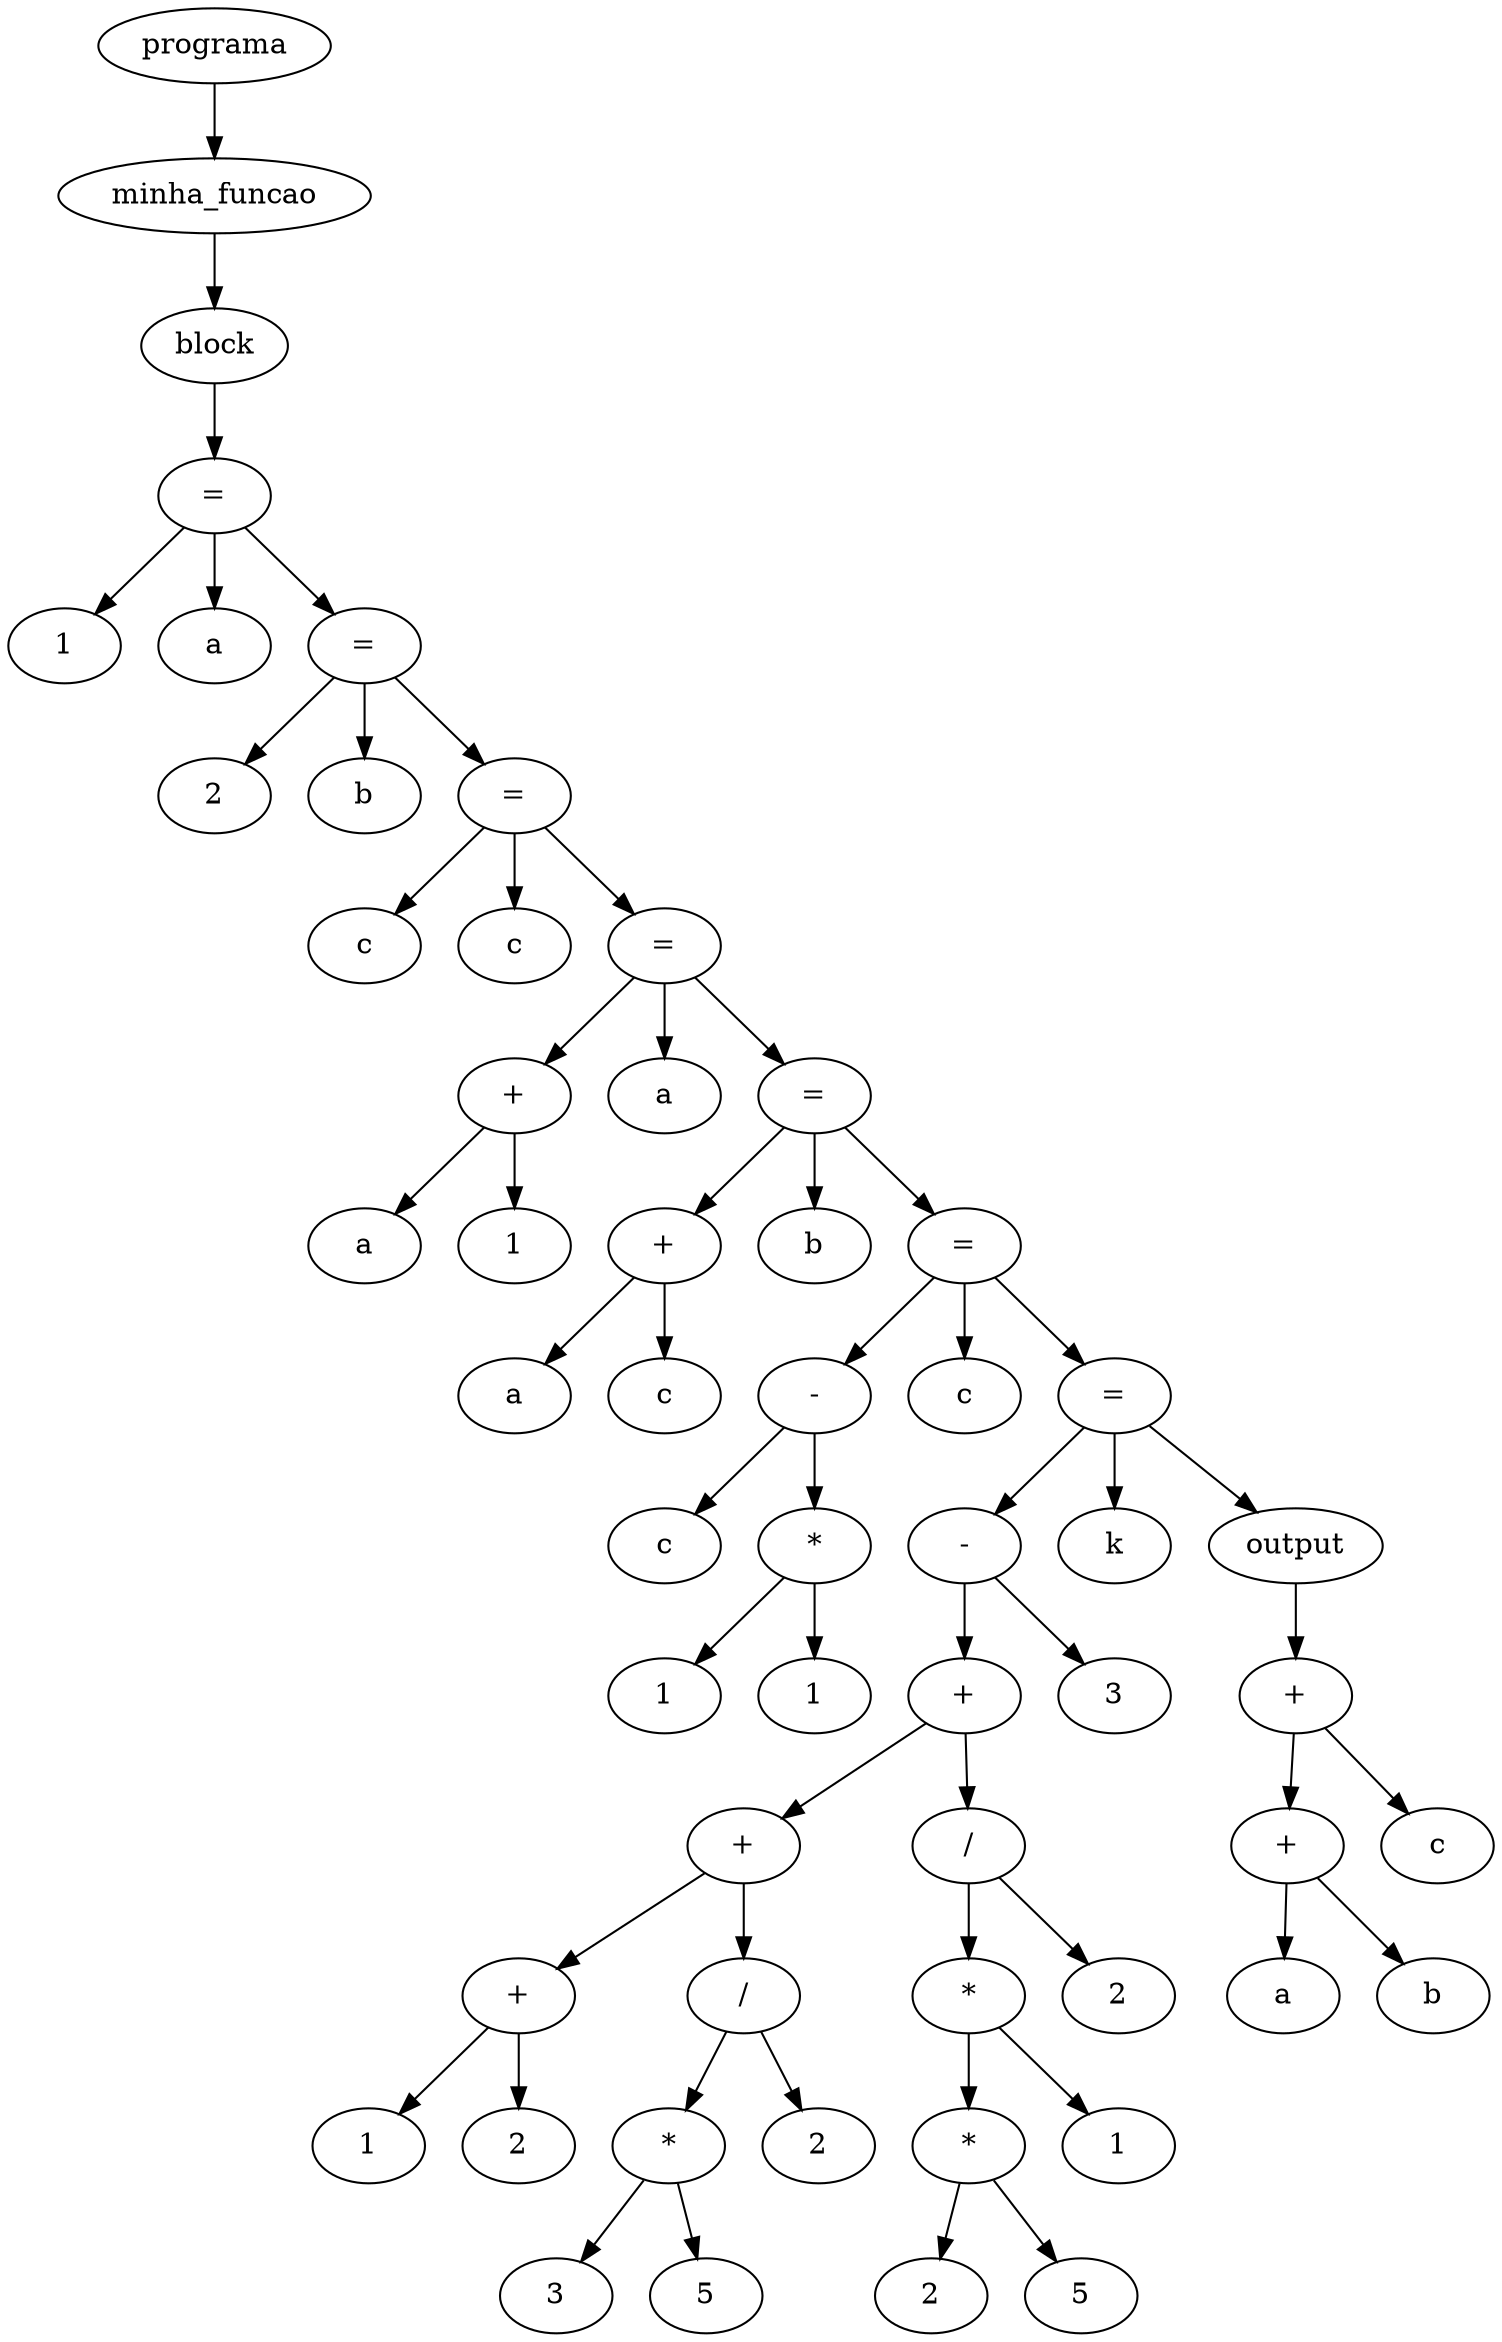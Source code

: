 digraph G {
node_0xff2ba0 [label="1"]
node_0xff2bd0 [label="="]
node_0xff2c00 [label="a"]
node_0xff2bd0 -> node_0xff2c00
node_0xff2bd0 -> node_0xff2ba0
node_0xffc970 [label="2"]
node_0xffc9a0 [label="="]
node_0xffc9d0 [label="b"]
node_0xffc9a0 -> node_0xffc9d0
node_0xffc9a0 -> node_0xffc970
node_0x1006740 [label="c"]
node_0x1006770 [label="="]
node_0x10067a0 [label="c"]
node_0x1006770 -> node_0x10067a0
node_0x1006770 -> node_0x1006740
node_0x1006870 [label="a"]
node_0x10068e0 [label="1"]
node_0x1006910 [label="+"]
node_0x1006910 -> node_0x1006870
node_0x1006910 -> node_0x10068e0
node_0x1006960 [label="="]
node_0x1006990 [label="a"]
node_0x1006960 -> node_0x1006990
node_0x1006960 -> node_0x1006910
node_0x1006a60 [label="a"]
node_0x1006ad0 [label="c"]
node_0x1006b00 [label="+"]
node_0x1006b00 -> node_0x1006a60
node_0x1006b00 -> node_0x1006ad0
node_0x1006b50 [label="="]
node_0x1006b80 [label="b"]
node_0x1006b50 -> node_0x1006b80
node_0x1006b50 -> node_0x1006b00
node_0x1006c50 [label="c"]
node_0x1006cc0 [label="1"]
node_0x1006d30 [label="1"]
node_0x1006d60 [label="*"]
node_0x1006d60 -> node_0x1006cc0
node_0x1006d60 -> node_0x1006d30
node_0x1006db0 [label="-"]
node_0x1006db0 -> node_0x1006c50
node_0x1006db0 -> node_0x1006d60
node_0x1006e00 [label="="]
node_0x1006e30 [label="c"]
node_0x1006e00 -> node_0x1006e30
node_0x1006e00 -> node_0x1006db0
node_0x1006f00 [label="1"]
node_0x1006f70 [label="2"]
node_0x1006fa0 [label="+"]
node_0x1006fa0 -> node_0x1006f00
node_0x1006fa0 -> node_0x1006f70
node_0x100be80 [label="3"]
node_0x1010d40 [label="5"]
node_0x1010d70 [label="*"]
node_0x1010d70 -> node_0x100be80
node_0x1010d70 -> node_0x1010d40
node_0x1010e00 [label="2"]
node_0x1010e30 [label="/"]
node_0x1010e30 -> node_0x1010d70
node_0x1010e30 -> node_0x1010e00
node_0x1010e80 [label="+"]
node_0x1010e80 -> node_0x1006fa0
node_0x1010e80 -> node_0x1010e30
node_0x1010f10 [label="2"]
node_0x1010f80 [label="5"]
node_0x1010fb0 [label="*"]
node_0x1010fb0 -> node_0x1010f10
node_0x1010fb0 -> node_0x1010f80
node_0x1011040 [label="1"]
node_0x1011070 [label="*"]
node_0x1011070 -> node_0x1010fb0
node_0x1011070 -> node_0x1011040
node_0x1011100 [label="2"]
node_0x1011130 [label="/"]
node_0x1011130 -> node_0x1011070
node_0x1011130 -> node_0x1011100
node_0x1011180 [label="+"]
node_0x1011180 -> node_0x1010e80
node_0x1011180 -> node_0x1011130
node_0x1011210 [label="3"]
node_0x1011240 [label="-"]
node_0x1011240 -> node_0x1011180
node_0x1011240 -> node_0x1011210
node_0x1011290 [label="="]
node_0x10112c0 [label="k"]
node_0x1011290 -> node_0x10112c0
node_0x1011290 -> node_0x1011240
node_0x10161c0 [label="a"]
node_0x1016230 [label="b"]
node_0x1016260 [label="+"]
node_0x1016260 -> node_0x10161c0
node_0x1016260 -> node_0x1016230
node_0x10162f0 [label="c"]
node_0x1016320 [label="+"]
node_0x1016320 -> node_0x1016260
node_0x1016320 -> node_0x10162f0
node_0x1016370 [label="output"]
node_0x1016370 -> node_0x1016320
node_0x1011290 -> node_0x1016370
node_0x1006e00 -> node_0x1011290
node_0x1006b50 -> node_0x1006e00
node_0x1006960 -> node_0x1006b50
node_0x1006770 -> node_0x1006960
node_0xffc9a0 -> node_0x1006770
node_0xff2bd0 -> node_0xffc9a0
node_0x10163c0 [label="block"]
node_0x10163c0 -> node_0xff2bd0
node_0x1016410 [label="minha_funcao"]
node_0x1016410 -> node_0x10163c0
node_0x1016460 [label="programa"]
node_0x1016460 -> node_0x1016410
}
